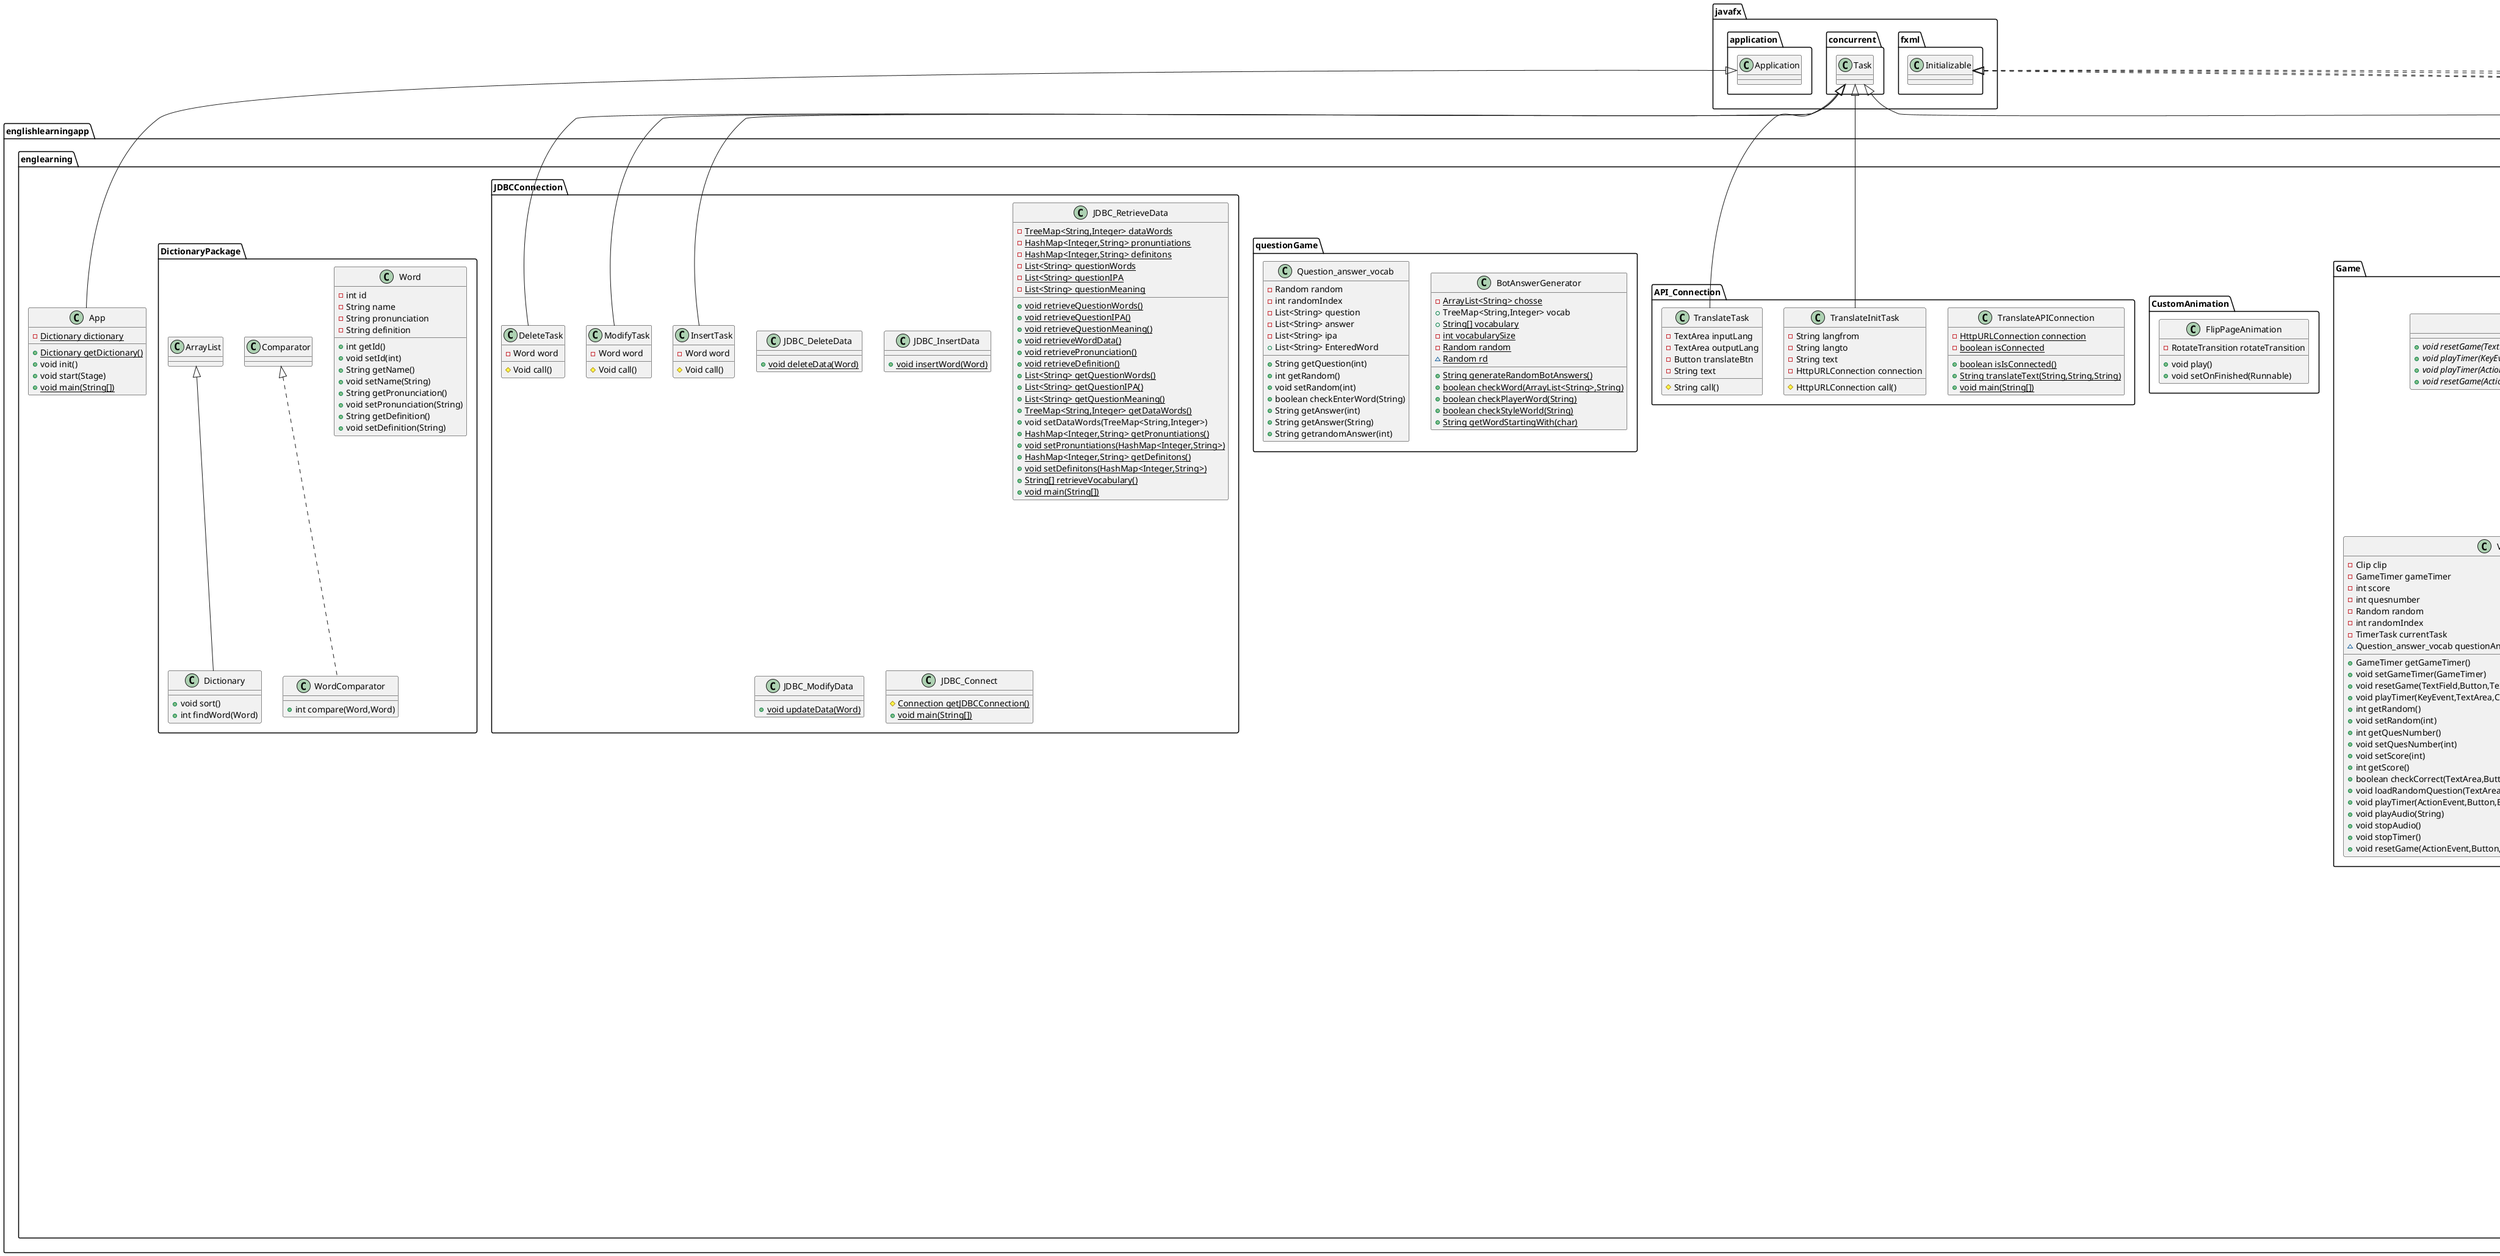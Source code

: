 @startuml
class englishlearningapp.englearning.Controller.SceneController {
# {static} Stage stage
# {static} Scene scene
+ {static} AnchorPane defaultRoot
+ {static} AnchorPane searchRoot
+ {static} AnchorPane gameRoot
+ {static} AnchorPane translateRoot
+ {static} AnchorPane vocabRoot
+ {static} AnchorPane connectRoot
+ {static} AnchorPane exitRoot
+ {static} AnchorPane addViewRoot
+ {static} AnchorPane modifyViewRoot
+ {static} AnchorPane aboutRoot
+ {static} AnchorPane guideRoot
+ {static} void switchSceneNormal(ActionEvent,Parent)
+ {static} void switchScene(Event,Parent)
+ {static} void switchScene(ActionEvent,Parent)
+ {static} void switchScene(MouseEvent,Parent)
+ {static} void switchScene(KeyEvent,Parent)
+ {static} AnchorPane getCurrentPane(KeyEvent)
+ {static} void updateScene(KeyEvent,String,Node)
}
class englishlearningapp.englearning.TextToSpeech.TTS {
- {static} VoiceProvider tts
- {static} boolean isConnected
+ {static} boolean isIsConnected()
+ {static} void initApiVoice(String)
+ {static} void playSpeaker()
+ {static} void main(String[])
}
class englishlearningapp.englearning.Controller.InstructionVocabController {
- WebView webview
- WebEngine webEngine
+ void initialize(URL,ResourceBundle)
}
class englishlearningapp.englearning.Controller.LookingUpController {
+ Button searchBtn
+ Button gameBtn
+ Button translateBtn
- TextField textInput
- TextArea definitionArea
- String queryString
- String wordSelected
+ void setTextInput(String)
+ void setDefinitionArea(String)
+ void clickGame(ActionEvent)
+ void clickTranslate(ActionEvent)
+ void onAddBtn(ActionEvent)
+ void onDelete(ActionEvent)
+ void onCustom(ActionEvent)
+ void inputWordHanddle(KeyEvent)
+ void onIconClicked(MouseEvent)
+ void onClickAbout(ActionEvent)
+ void onClickGuide(ActionEvent)
}
class englishlearningapp.englearning.Game.GameTimer {
- Timer timer
- int counter
- Clip clip
+ int getCounter()
+ Timer getTimer()
+ void setTimer(Timer)
+ void excuteTask(TimerTask)
+ void playAudio()
+ void stopAudio()
}
class englishlearningapp.englearning.Controller.AddWordController {
- TextArea nameArea
- TextArea pronunciationArea
- TextArea definitionArea
+ void addWord(Dictionary,Word)
+ boolean validate(Word)
+ void onAddWord(ActionEvent)
+ void onExit(ActionEvent)
+ {static} void main(String[])
}
class englishlearningapp.englearning.CustomAnimation.FlipPageAnimation {
- RotateTransition rotateTransition
+ void play()
+ void setOnFinished(Runnable)
}
class englishlearningapp.englearning.API_Connection.TranslateAPIConnection {
- {static} HttpURLConnection connection
- {static} boolean isConnected
+ {static} boolean isIsConnected()
+ {static} String translateText(String,String,String)
+ {static} void main(String[])
}
class englishlearningapp.englearning.questionGame.BotAnswerGenerator {
- {static} ArrayList<String> chosse
+ TreeMap<String,Integer> vocab
+ {static} String[] vocabulary
- {static} int vocabularySize
- {static} Random random
~ {static} Random rd
+ {static} String generateRandomBotAnswers()
+ {static} boolean checkWord(ArrayList<String>,String)
+ {static} boolean checkPlayerWord(String)
+ {static} boolean checkStyleWorld(String)
+ {static} String getWordStartingWith(char)
}
class englishlearningapp.englearning.questionGame.Question_answer_vocab {
- Random random
- int randomIndex
- List<String> question
- List<String> answer
- List<String> ipa
+ List<String> EnteredWord
+ String getQuestion(int)
+ int getRandom()
+ void setRandom(int)
+ boolean checkEnterWord(String)
+ String getAnswer(int)
+ String getAnswer(String)
+ String getrandomAnswer(int)
}
class englishlearningapp.englearning.Controller.InstructionConnectController {
- WebView webview
- WebEngine webEngine
+ void initialize(URL,ResourceBundle)
}
class englishlearningapp.englearning.JDBCConnection.InsertTask {
- Word word
# Void call()
}
class englishlearningapp.englearning.Controller.ConnectController {
- ConnectGame connectGame
- TextField playerAnswerTextField
- Button answerTextArea
- ImageView imageScore
# Circle c1
~ TextArea timerNumber
- TextField score
- ImageView imageWay
+ void startGame()
+ void handlePlayer(KeyEvent)
+ void clickExitConnect(ActionEvent)
+ void initialize()
}
class englishlearningapp.englearning.Controller.DefaultViewController {
+ Button searchBtn
+ Button gameBtn
+ Button translateBtn
+ void clickSearch(ActionEvent)
+ void clickGame(ActionEvent)
+ void clickTranslate(ActionEvent)
+ void onIconClicked(MouseEvent)
+ void getStarted(ActionEvent)
+ void onClickAbout(ActionEvent)
+ void onClickGuide(ActionEvent)
}
class englishlearningapp.englearning.JDBCConnection.ModifyTask {
- Word word
# Void call()
}
class englishlearningapp.englearning.TextToSpeech.TexttoSpeechTask {
- String wordSelected
# Void call()
}
class englishlearningapp.englearning.Game.VocabGame {
- Clip clip
- GameTimer gameTimer
- int score
- int quesnumber
- Random random
- int randomIndex
- TimerTask currentTask
~ Question_answer_vocab questionAnswer
+ GameTimer getGameTimer()
+ void setGameTimer(GameTimer)
+ void resetGame(TextField,Button,TextArea,TextField,Circle)
+ void playTimer(KeyEvent,TextArea,Circle,TextField,Button,TextField)
+ int getRandom()
+ void setRandom(int)
+ int getQuesNumber()
+ void setQuesNumber(int)
+ void setScore(int)
+ int getScore()
+ boolean checkCorrect(TextArea,Button)
+ void loadRandomQuestion(TextArea,Button,Button,TextArea)
+ void playTimer(ActionEvent,Button,Button,TextArea,TextArea,TextArea,Button)
+ void playAudio(String)
+ void stopAudio()
+ void stopTimer()
+ void resetGame(ActionEvent,Button,Button,TextArea,TextArea,TextArea,Button)
}
class englishlearningapp.englearning.JDBCConnection.JDBC_DeleteData {
+ {static} void deleteData(Word)
}
class englishlearningapp.englearning.Controller.AboutUsController {
- WebView webview
- WebEngine webEngine
+ void initialize(URL,ResourceBundle)
+ void clickSearch(ActionEvent)
+ void onIconClicked(MouseEvent)
+ void clickGame(ActionEvent)
+ void clickTranslate(ActionEvent)
+ void onClickGuide(ActionEvent)
}
class englishlearningapp.englearning.Controller.GuideController {
- WebView webview
- WebEngine webEngine
+ void initialize(URL,ResourceBundle)
+ void clickSearch(ActionEvent)
+ void onIconClicked(MouseEvent)
+ void clickGame(ActionEvent)
+ void clickTranslate(ActionEvent)
+ void onClickAbout(ActionEvent)
}
class englishlearningapp.englearning.Controller.ModifyController {
- TextArea nameArea
- TextArea pronunciationArea
- TextArea definitionArea
+ TextArea getNameArea()
+ void setNameArea(String)
+ TextArea getPronunciationArea()
+ void setPronunciationArea(String)
+ TextArea getDefinitionArea()
+ void setDefinitionArea(String)
+ void modify(ActionEvent)
+ void exit(ActionEvent)
}
class englishlearningapp.englearning.DictionaryPackage.Word {
- int id
- String name
- String pronunciation
- String definition
+ int getId()
+ void setId(int)
+ String getName()
+ void setName(String)
+ String getPronunciation()
+ void setPronunciation(String)
+ String getDefinition()
+ void setDefinition(String)
}
class englishlearningapp.englearning.Game.ConnectGame {
- int Score
+ List<String> EnteredWord
+ GameTimer gmt
- TimerTask currentTask
- Clip clip
+ {static} RotateTransition rt
+ int getScore()
+ void setScore(int)
+ boolean checkEnterWord(String)
+ GameTimer getTimer()
+ void setCurrentTask(TimerTask)
+ void resetGame(TextField,Button,TextArea,TextField,Circle)
+ void stopTimer()
+ void playAudio(String)
+ void stopAudio()
+ void playTimer(KeyEvent,TextArea,Circle,TextField,Button,TextField)
+ void playTimer(ActionEvent,Button,Button,TextArea,TextArea,TextArea,Button)
+ void resetGame(ActionEvent,Button,Button,TextArea,TextArea,TextArea,Button)
+ {static} void setRotate(Circle,boolean,int,int)
+ String checkBotAnswer(String)
}
class englishlearningapp.englearning.Controller.AlertController {
+ {static} void CustomAlert(ActionEvent)
+ {static} void alertWrong(ActionEvent,String)
+ {static} void alertEndGame(KeyEvent,String,String)
+ {static} void alertEndGame(ActionEvent,String,String)
+ {static} void showCustomPopUp(String,String)
+ {static} void showNotConnectInternet()
}
class englishlearningapp.englearning.DictionaryPackage.WordComparator {
+ int compare(Word,Word)
}
class englishlearningapp.englearning.DictionaryPackage.Dictionary {
+ void sort()
+ int findWord(Word)
}
abstract class englishlearningapp.englearning.Game.Game {
+ {abstract}void resetGame(TextField,Button,TextArea,TextField,Circle)
+ {abstract}void playTimer(KeyEvent,TextArea,Circle,TextField,Button,TextField)
+ {abstract}void playTimer(ActionEvent,Button,Button,TextArea,TextArea,TextArea,Button)
+ {abstract}void resetGame(ActionEvent,Button,Button,TextArea,TextArea,TextArea,Button)
}
class englishlearningapp.englearning.App {
- {static} Dictionary dictionary
+ {static} Dictionary getDictionary()
+ void init()
+ void start(Stage)
+ {static} void main(String[])
}
class englishlearningapp.englearning.API_Connection.TranslateInitTask {
- String langfrom
- String langto
- String text
- HttpURLConnection connection
# HttpURLConnection call()
}
class englishlearningapp.englearning.API_Connection.TranslateTask {
- TextArea inputLang
- TextArea outputLang
- Button translateBtn
- String text
# String call()
}
class englishlearningapp.englearning.JDBCConnection.JDBC_InsertData {
+ {static} void insertWord(Word)
}
class englishlearningapp.englearning.JDBCConnection.DeleteTask {
- Word word
# Void call()
}
class englishlearningapp.englearning.Controller.TranslateViewController {
- Button switchBtn
- Button searchBtn
- Button gameBtn
- Button translateBtn
- TextArea inputText
- TextArea outputText
- TextArea inputLang
- TextArea outputLang
~ String res
+ void clickGame(ActionEvent)
+ void clickSearch(ActionEvent)
+ void onTranslate()
+ void switchLanguage()
+ void onIconClicked(MouseEvent)
+ void onClickAbout(ActionEvent)
+ void onClickGuide(ActionEvent)
}
class englishlearningapp.englearning.JDBCConnection.JDBC_RetrieveData {
- {static} TreeMap<String,Integer> dataWords
- {static} HashMap<Integer,String> pronuntiations
- {static} HashMap<Integer,String> definitons
- {static} List<String> questionWords
- {static} List<String> questionIPA
- {static} List<String> questionMeaning
+ {static} void retrieveQuestionWords()
+ {static} void retrieveQuestionIPA()
+ {static} void retrieveQuestionMeaning()
+ {static} void retrieveWordData()
+ {static} void retrievePronunciation()
+ {static} void retrieveDefinition()
+ {static} List<String> getQuestionWords()
+ {static} List<String> getQuestionIPA()
+ {static} List<String> getQuestionMeaning()
+ {static} TreeMap<String,Integer> getDataWords()
+ void setDataWords(TreeMap<String,Integer>)
+ {static} HashMap<Integer,String> getPronuntiations()
+ {static} void setPronuntiations(HashMap<Integer,String>)
+ {static} HashMap<Integer,String> getDefinitons()
+ {static} void setDefinitons(HashMap<Integer,String>)
+ {static} String[] retrieveVocabulary()
+ {static} void main(String[])
}
class englishlearningapp.englearning.JDBCConnection.JDBC_ModifyData {
+ {static} void updateData(Word)
}
class englishlearningapp.englearning.Controller.GameViewController {
+ Button searchBtn
+ Button gameBtn
+ Button translateBtn
+ ImageView vocabPic
+ ImageView linkingPic
+ Button vocabBtn
+ Button connectBtn
- TextArea Scoregame
- int score
- int quesnumber
+ int getQuesNumber()
+ void setQuesNumber(int)
+ void setScore(int)
+ int getScore()
+ String toString(int)
+ void setTextScore(String)
+ void endGame(ActionEvent,String)
+ void clickSearch(ActionEvent)
+ void clickTranslate(ActionEvent)
+ void clickGame(ActionEvent)
+ void clickVocab(ActionEvent)
+ void clickConnect(ActionEvent)
+ void onIconClicked(MouseEvent)
+ void onClickAbout(ActionEvent)
+ void onClickGuide(ActionEvent)
}
class englishlearningapp.englearning.Controller.VocabViewController {
- MediaView leftMedia
- Media media
- MediaPlayer mediaPlayer
- TextArea timerbox
- TextArea questionVocab
- Button answerA
- Button answerB
- Button handleGame
- TextArea Scoregame
- VocabGame vocabGame
~ Question_answer_vocab questionAnswer
+ void handleAnswerA(ActionEvent)
+ void handleAnswerB(ActionEvent)
+ void handleInformation(ActionEvent)
+ void onExit(ActionEvent)
+ void clickStart(ActionEvent)
+ void init(String)
+ void playMedia()
+ void stopMedia()
}
class englishlearningapp.englearning.JDBCConnection.JDBC_Connect {
# {static} Connection getJDBCConnection()
+ {static} void main(String[])
}


javafx.fxml.Initializable <|.. englishlearningapp.englearning.Controller.InstructionVocabController
javafx.fxml.Initializable <|.. englishlearningapp.englearning.Controller.InstructionConnectController
javafx.concurrent.Task <|-- englishlearningapp.englearning.JDBCConnection.InsertTask
javafx.concurrent.Task <|-- englishlearningapp.englearning.JDBCConnection.ModifyTask
javafx.concurrent.Task <|-- englishlearningapp.englearning.TextToSpeech.TexttoSpeechTask
englishlearningapp.englearning.Game.Game <|-- englishlearningapp.englearning.Game.VocabGame
javafx.fxml.Initializable <|.. englishlearningapp.englearning.Controller.AboutUsController
javafx.fxml.Initializable <|.. englishlearningapp.englearning.Controller.GuideController
englishlearningapp.englearning.Game.Game <|-- englishlearningapp.englearning.Game.ConnectGame
englishlearningapp.englearning.DictionaryPackage.Comparator <|.. englishlearningapp.englearning.DictionaryPackage.WordComparator
englishlearningapp.englearning.DictionaryPackage.ArrayList <|-- englishlearningapp.englearning.DictionaryPackage.Dictionary
javafx.application.Application <|-- englishlearningapp.englearning.App
javafx.concurrent.Task <|-- englishlearningapp.englearning.API_Connection.TranslateInitTask
javafx.concurrent.Task <|-- englishlearningapp.englearning.API_Connection.TranslateTask
javafx.concurrent.Task <|-- englishlearningapp.englearning.JDBCConnection.DeleteTask
@enduml